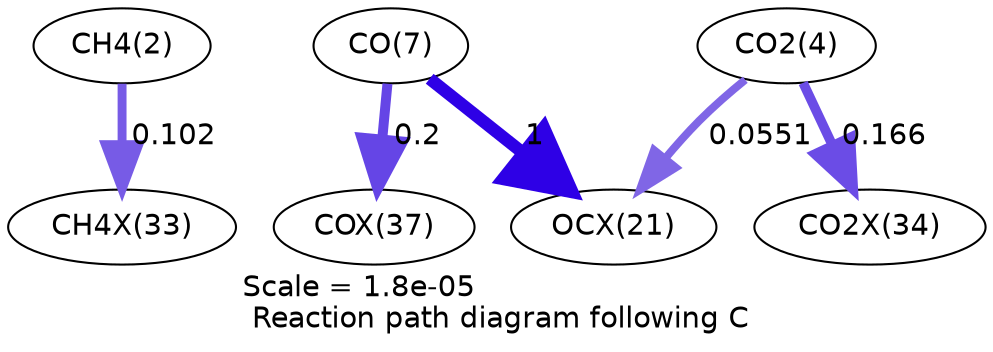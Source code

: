 digraph reaction_paths {
center=1;
s4 -> s30[fontname="Helvetica", penwidth=4.28, arrowsize=2.14, color="0.7, 0.602, 0.9"
, label=" 0.102"];
s9 -> s24[fontname="Helvetica", penwidth=6, arrowsize=3, color="0.7, 1.5, 0.9"
, label=" 1"];
s9 -> s34[fontname="Helvetica", penwidth=4.79, arrowsize=2.39, color="0.7, 0.7, 0.9"
, label=" 0.2"];
s6 -> s24[fontname="Helvetica", penwidth=3.81, arrowsize=1.91, color="0.7, 0.555, 0.9"
, label=" 0.0551"];
s6 -> s31[fontname="Helvetica", penwidth=4.64, arrowsize=2.32, color="0.7, 0.666, 0.9"
, label=" 0.166"];
s4 [ fontname="Helvetica", label="CH4(2)"];
s6 [ fontname="Helvetica", label="CO2(4)"];
s9 [ fontname="Helvetica", label="CO(7)"];
s24 [ fontname="Helvetica", label="OCX(21)"];
s30 [ fontname="Helvetica", label="CH4X(33)"];
s31 [ fontname="Helvetica", label="CO2X(34)"];
s34 [ fontname="Helvetica", label="COX(37)"];
 label = "Scale = 1.8e-05\l Reaction path diagram following C";
 fontname = "Helvetica";
}

